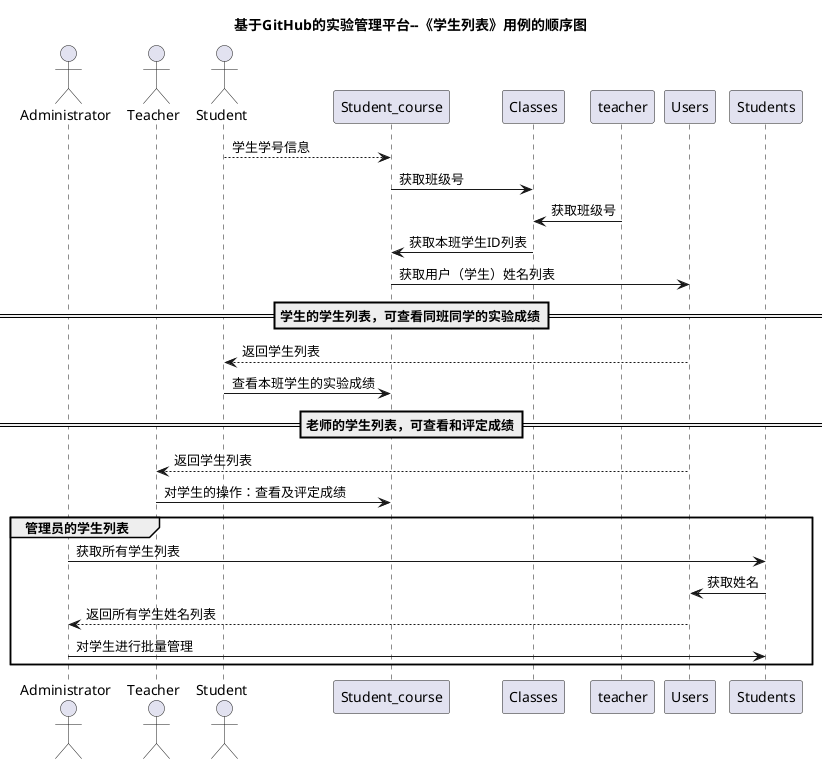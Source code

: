 @startuml
title 基于GitHub的实验管理平台--《学生列表》用例的顺序图
actor Administrator
actor Teacher
actor Student


Student --> Student_course:学生学号信息
Student_course -> Classes:获取班级号
teacher -> Classes: 获取班级号
Classes -> Student_course:获取本班学生ID列表
Student_course -> Users:获取用户（学生）姓名列表

==学生的学生列表，可查看同班同学的实验成绩==
Users --> Student:返回学生列表
Student -> Student_course:查看本班学生的实验成绩

==老师的学生列表，可查看和评定成绩==
Users --> Teacher:返回学生列表
Teacher -> Student_course:对学生的操作：查看及评定成绩
group 管理员的学生列表
Administrator -> Students:获取所有学生列表
Students -> Users:获取姓名
Users --> Administrator:返回所有学生姓名列表
Administrator -> Students:对学生进行批量管理
end
@enduml